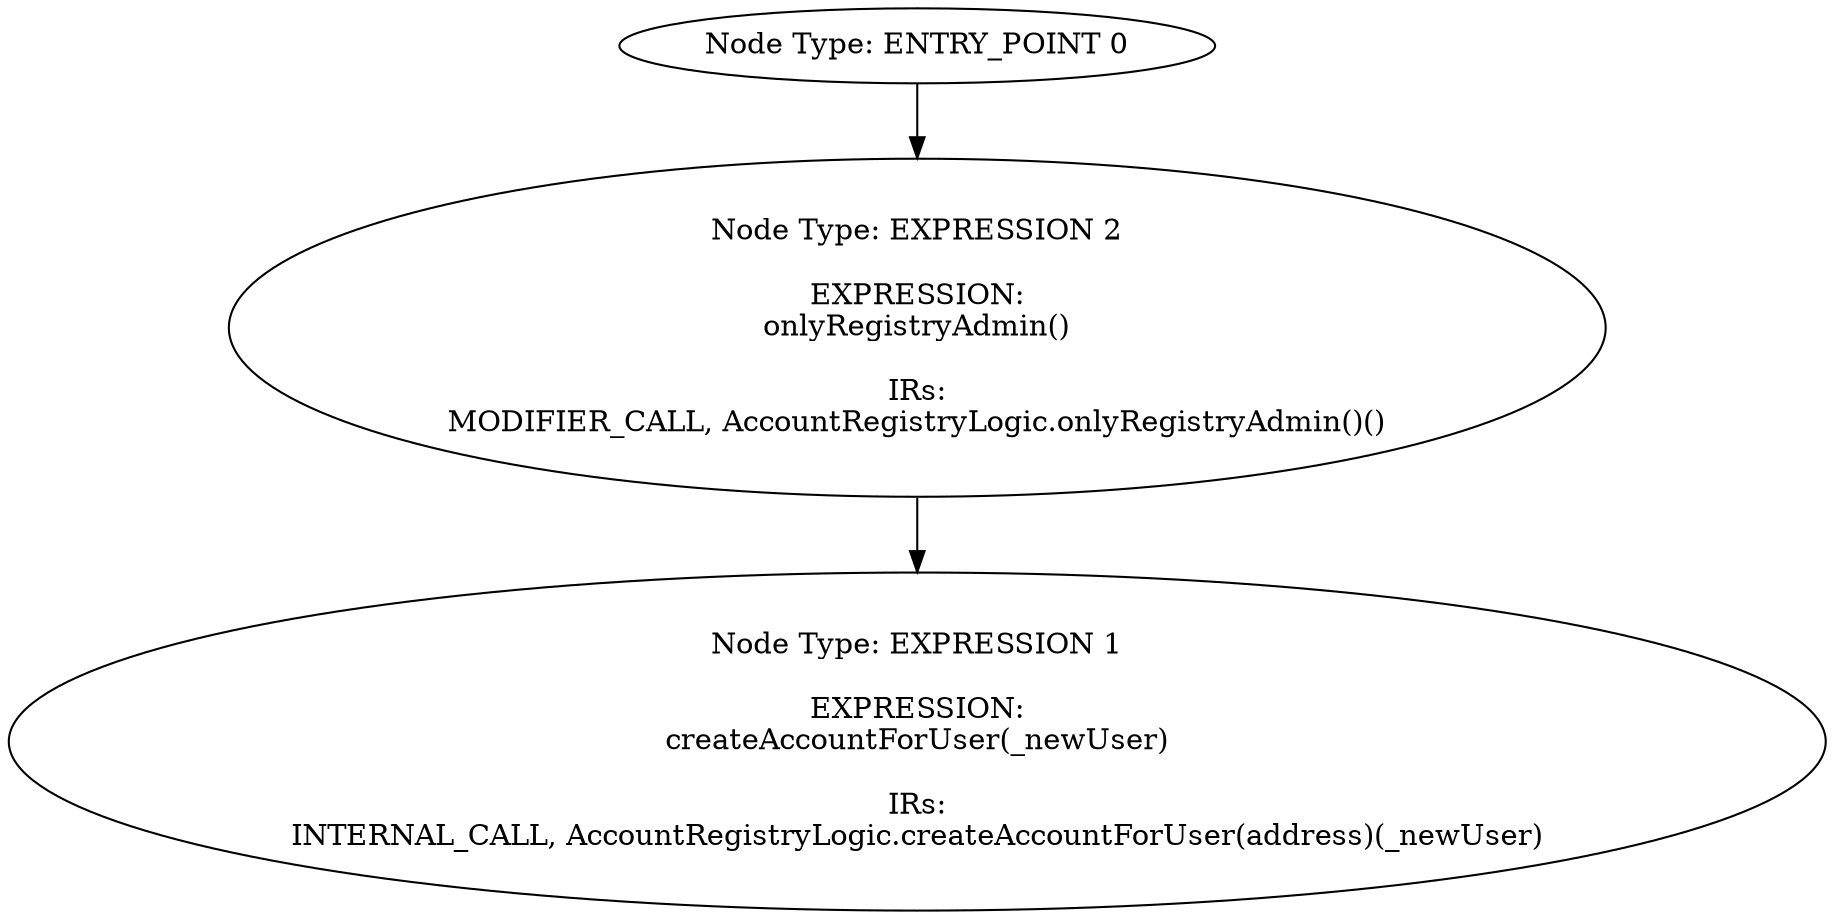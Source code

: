 digraph{
0[label="Node Type: ENTRY_POINT 0
"];
0->2;
1[label="Node Type: EXPRESSION 1

EXPRESSION:
createAccountForUser(_newUser)

IRs:
INTERNAL_CALL, AccountRegistryLogic.createAccountForUser(address)(_newUser)"];
2[label="Node Type: EXPRESSION 2

EXPRESSION:
onlyRegistryAdmin()

IRs:
MODIFIER_CALL, AccountRegistryLogic.onlyRegistryAdmin()()"];
2->1;
}

